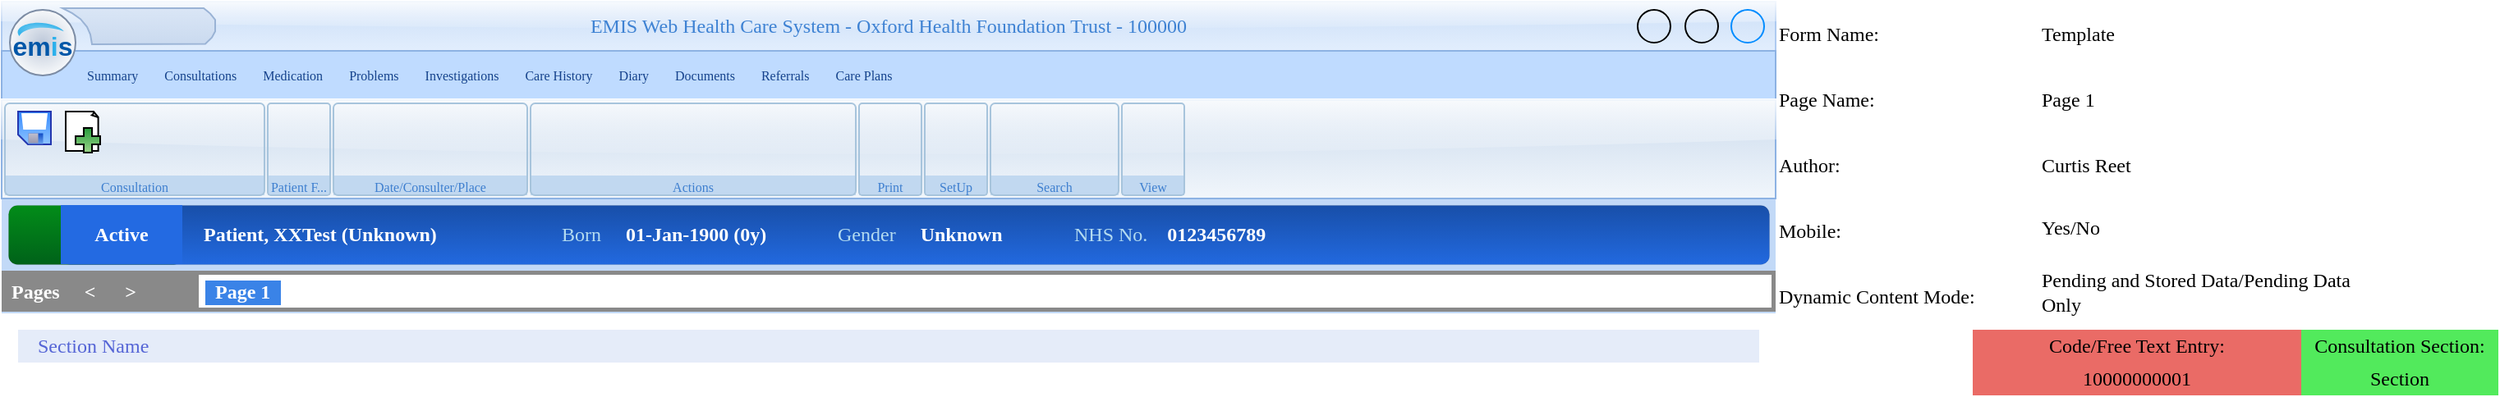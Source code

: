 <mxfile version="24.0.6" type="device">
  <diagram name="Page 1" id="IdJF57ZcMdkUgBLRM6Qn">
    <mxGraphModel dx="1434" dy="784" grid="1" gridSize="40" guides="1" tooltips="1" connect="0" arrows="0" fold="1" page="1" pageScale="1" pageWidth="1920" pageHeight="5000" background="none" math="0" shadow="0">
      <root>
        <object label="" formName="Template" author="Curtis Reet" mobile="Yes/No" dynamicContentMode="Pending and Stored Data/Pending Data Only" id="0">
          <mxCell />
        </object>
        <mxCell id="1" parent="0" />
        <object label="" tooltip="&lt;b&gt;fieldType:&lt;/b&gt; %fieldType%" placeholders="1" fieldType="FormMaster" id="MeSqUqDjV39xURzECte_-1">
          <mxCell style="fontFamily=Tahoma;group;movable=0;resizable=0;rotatable=1;deletable=1;editable=1;locked=0;connectable=1;recursiveResize=0;" parent="1" vertex="1" connectable="0">
            <mxGeometry width="1440" height="200" as="geometry" />
          </mxCell>
        </object>
        <object label="" tooltip="&lt;b&gt;fieldType:&lt;/b&gt; %fieldType%" placeholders="1" id="TwPZSNBdaBiCKJOaZcf1-34">
          <mxCell style="fontFamily=Tahoma;rounded=0;whiteSpace=wrap;html=1;fillColor=#c2d9f7;strokeColor=none;movable=0;resizable=0;rotatable=0;deletable=0;editable=0;locked=1;connectable=0;" parent="MeSqUqDjV39xURzECte_-1" vertex="1">
            <mxGeometry width="1080" height="190" as="geometry" />
          </mxCell>
        </object>
        <object label="EMIS Web Health Care System - Oxford Health Foundation Trust - 100000" tooltip="&lt;b&gt;fieldType:&lt;/b&gt; %fieldType%" placeholders="1" id="TwPZSNBdaBiCKJOaZcf1-2">
          <mxCell style="fontFamily=Tahoma;rounded=0;whiteSpace=wrap;html=1;gradientColor=#E2EEFD;fillColor=#CBDEF7;strokeColor=#aecaf0;fontColor=#3e82d3;glass=1;movable=0;resizable=0;rotatable=0;deletable=0;editable=0;locked=1;connectable=0;" parent="MeSqUqDjV39xURzECte_-1" vertex="1">
            <mxGeometry width="1080" height="30" as="geometry" />
          </mxCell>
        </object>
        <object label="&lt;font style=&quot;font-size: 8px;&quot;&gt;Summary&lt;span style=&quot;font-size: 8px;&quot;&gt;&lt;span style=&quot;font-size: 8px;&quot;&gt;&amp;nbsp;&amp;nbsp;&amp;nbsp;&amp;nbsp;&lt;/span&gt;&lt;/span&gt;&lt;span style=&quot;font-size: 8px;&quot;&gt;&lt;span style=&quot;font-size: 8px;&quot;&gt;&amp;nbsp;&amp;nbsp;&amp;nbsp;&amp;nbsp;&lt;/span&gt;&lt;/span&gt;Consultations&lt;span style=&quot;font-size: 8px;&quot;&gt;&lt;span style=&quot;font-size: 8px;&quot;&gt;&amp;nbsp;&amp;nbsp;&amp;nbsp;&amp;nbsp;&lt;/span&gt;&lt;/span&gt;&lt;span style=&quot;font-size: 8px;&quot;&gt;&lt;span style=&quot;font-size: 8px;&quot;&gt;&amp;nbsp;&amp;nbsp;&amp;nbsp;&amp;nbsp;&lt;/span&gt;&lt;/span&gt;Medication&lt;span style=&quot;font-size: 8px;&quot;&gt;&amp;nbsp;&amp;nbsp;&amp;nbsp;&amp;nbsp;&lt;/span&gt;&lt;span style=&quot;border-color: var(--border-color); font-size: 8px;&quot;&gt;&lt;span style=&quot;font-size: 8px;&quot;&gt;&amp;nbsp;&amp;nbsp;&amp;nbsp;&amp;nbsp;&lt;/span&gt;&lt;/span&gt;Problems&lt;span style=&quot;font-size: 8px;&quot;&gt;&amp;nbsp;&amp;nbsp;&amp;nbsp;&amp;nbsp;&lt;/span&gt;&lt;span style=&quot;border-color: var(--border-color); font-size: 8px;&quot;&gt;&lt;span style=&quot;font-size: 8px;&quot;&gt;&amp;nbsp;&amp;nbsp;&amp;nbsp;&amp;nbsp;&lt;/span&gt;&lt;/span&gt;Investigations&lt;span style=&quot;font-size: 8px;&quot;&gt;&amp;nbsp;&amp;nbsp;&amp;nbsp;&amp;nbsp;&lt;/span&gt;&lt;span style=&quot;border-color: var(--border-color); font-size: 8px;&quot;&gt;&lt;span style=&quot;font-size: 8px;&quot;&gt;&amp;nbsp;&amp;nbsp;&amp;nbsp;&amp;nbsp;&lt;/span&gt;&lt;/span&gt;Care History&lt;span style=&quot;font-size: 8px;&quot;&gt;&amp;nbsp;&amp;nbsp;&amp;nbsp;&amp;nbsp;&lt;/span&gt;&lt;span style=&quot;border-color: var(--border-color); font-size: 8px;&quot;&gt;&lt;span style=&quot;font-size: 8px;&quot;&gt;&amp;nbsp;&amp;nbsp;&amp;nbsp;&amp;nbsp;&lt;/span&gt;&lt;/span&gt;Diary&lt;span style=&quot;font-size: 8px;&quot;&gt;&amp;nbsp;&amp;nbsp;&amp;nbsp;&amp;nbsp;&lt;/span&gt;&lt;span style=&quot;border-color: var(--border-color); font-size: 8px;&quot;&gt;&lt;span style=&quot;font-size: 8px;&quot;&gt;&amp;nbsp;&amp;nbsp;&amp;nbsp;&amp;nbsp;&lt;/span&gt;&lt;/span&gt;Documents&lt;span style=&quot;font-size: 8px;&quot;&gt;&amp;nbsp;&amp;nbsp;&amp;nbsp;&amp;nbsp;&lt;/span&gt;&lt;span style=&quot;border-color: var(--border-color); font-size: 8px;&quot;&gt;&lt;span style=&quot;font-size: 8px;&quot;&gt;&amp;nbsp;&amp;nbsp;&amp;nbsp;&amp;nbsp;&lt;/span&gt;&lt;/span&gt;Referrals&lt;span style=&quot;white-space: pre; font-size: 8px;&quot;&gt;&amp;nbsp;&amp;nbsp;&amp;nbsp;&amp;nbsp;&lt;/span&gt;&lt;span style=&quot;border-color: var(--border-color); font-size: 8px;&quot;&gt;&lt;span style=&quot;white-space: pre; font-size: 8px;&quot;&gt;&amp;nbsp;&amp;nbsp;&amp;nbsp;&amp;nbsp;&lt;/span&gt;&lt;/span&gt;Care Plans&lt;/font&gt;" tooltip="&lt;b&gt;fieldType:&lt;/b&gt; %fieldType%" placeholders="1" id="TwPZSNBdaBiCKJOaZcf1-3">
          <mxCell style="fontFamily=Tahoma;rounded=0;whiteSpace=wrap;html=1;align=left;spacingRight=9;spacingLeft=50;fontSize=8;fillColor=#bfdbff;strokeColor=#8db2e3;fontColor=#15428b;movable=0;resizable=0;rotatable=0;deletable=0;editable=0;locked=1;connectable=0;" parent="MeSqUqDjV39xURzECte_-1" vertex="1">
            <mxGeometry y="30" width="1080" height="30" as="geometry" />
          </mxCell>
        </object>
        <object label="" tooltip="&lt;b&gt;fieldType:&lt;/b&gt; %fieldType%" placeholders="1" id="TwPZSNBdaBiCKJOaZcf1-4">
          <mxCell style="fontFamily=Tahoma;ellipse;whiteSpace=wrap;html=1;gradientColor=#f6f8fa;gradientDirection=radial;fillColor=#bdc8d9;strokeColor=#7c8ca4;movable=0;resizable=0;rotatable=0;deletable=0;editable=0;locked=1;connectable=0;" parent="MeSqUqDjV39xURzECte_-1" vertex="1">
            <mxGeometry x="5" y="5" width="40" height="40" as="geometry" />
          </mxCell>
        </object>
        <object label="" tooltip="&lt;b&gt;fieldType:&lt;/b&gt; %fieldType%" placeholders="1" id="TwPZSNBdaBiCKJOaZcf1-6">
          <mxCell style="fontFamily=Tahoma;verticalLabelPosition=bottom;verticalAlign=top;html=1;shape=mxgraph.basic.polygon;polyCoords=[[0.9,0.15],[0.93,0.32],[0.93,0.45],[0.93,0.64],[0.91,0.81],[0.87,0.99],[0.87,0.99],[0.18,1],[0.17,0.73],[0.15,0.52],[0.11,0.3],[0.06,0.14],[0,0],[0.86,0]];polyline=0;strokeColor=#9ab3d5;gradientColor=#cadaef;fillColor=#dae6f6;movable=0;resizable=0;rotatable=0;deletable=0;editable=0;locked=1;connectable=0;" parent="MeSqUqDjV39xURzECte_-1" vertex="1">
            <mxGeometry x="37" y="4" width="100" height="22" as="geometry" />
          </mxCell>
        </object>
        <object label="" tooltip="&lt;b&gt;fieldType:&lt;/b&gt; %fieldType%" placeholders="1" id="TwPZSNBdaBiCKJOaZcf1-1">
          <mxCell style="fontFamily=Tahoma;ellipse;whiteSpace=wrap;html=1;fillColor=none;strokeColor=#008cff;movable=0;resizable=0;rotatable=0;deletable=0;editable=0;locked=1;connectable=0;" parent="MeSqUqDjV39xURzECte_-1" vertex="1">
            <mxGeometry x="1053" y="5" width="20" height="20" as="geometry" />
          </mxCell>
        </object>
        <object label="" tooltip="&lt;b&gt;fieldType:&lt;/b&gt; %fieldType%" placeholders="1" id="TwPZSNBdaBiCKJOaZcf1-7">
          <mxCell style="fontFamily=Tahoma;ellipse;whiteSpace=wrap;html=1;fillColor=none;movable=0;resizable=0;rotatable=0;deletable=0;editable=0;locked=1;connectable=0;" parent="MeSqUqDjV39xURzECte_-1" vertex="1">
            <mxGeometry x="1025" y="5" width="20" height="20" as="geometry" />
          </mxCell>
        </object>
        <object label="" tooltip="&lt;b&gt;fieldType:&lt;/b&gt; %fieldType%" placeholders="1" id="TwPZSNBdaBiCKJOaZcf1-8">
          <mxCell style="fontFamily=Tahoma;ellipse;whiteSpace=wrap;html=1;fillColor=none;movable=0;resizable=0;rotatable=0;deletable=0;editable=0;locked=1;connectable=0;" parent="MeSqUqDjV39xURzECte_-1" vertex="1">
            <mxGeometry x="996" y="5" width="20" height="20" as="geometry" />
          </mxCell>
        </object>
        <object label="" tooltip="&lt;b&gt;fieldType:&lt;/b&gt; %fieldType%" placeholders="1" id="TwPZSNBdaBiCKJOaZcf1-10">
          <mxCell style="fontFamily=Tahoma;rounded=0;whiteSpace=wrap;html=1;gradientColor=#f1f6fb;fillColor=#cadaed;strokeColor=#8db2e3;shadow=0;glass=1;movable=0;resizable=0;rotatable=0;deletable=0;editable=0;locked=1;connectable=0;" parent="MeSqUqDjV39xURzECte_-1" vertex="1">
            <mxGeometry y="60" width="1080" height="60" as="geometry" />
          </mxCell>
        </object>
        <object label="" tooltip="&lt;b&gt;fieldType:&lt;/b&gt; %fieldType%" placeholders="1" id="TwPZSNBdaBiCKJOaZcf1-22">
          <mxCell style="fontFamily=Tahoma;rounded=0;whiteSpace=wrap;html=1;strokeColor=none;fillColor=#c1d8f0;movable=0;resizable=0;rotatable=0;deletable=0;editable=0;locked=1;connectable=0;" parent="MeSqUqDjV39xURzECte_-1" vertex="1">
            <mxGeometry x="162" y="106" width="38" height="12" as="geometry" />
          </mxCell>
        </object>
        <object label="" tooltip="&lt;b&gt;fieldType:&lt;/b&gt; %fieldType%" placeholders="1" id="TwPZSNBdaBiCKJOaZcf1-29">
          <mxCell style="fontFamily=Tahoma;rounded=0;whiteSpace=wrap;html=1;strokeColor=none;fillColor=#c1d8f0;movable=0;resizable=0;rotatable=0;deletable=0;editable=0;locked=1;connectable=0;" parent="MeSqUqDjV39xURzECte_-1" vertex="1">
            <mxGeometry x="2" y="106" width="158" height="12" as="geometry" />
          </mxCell>
        </object>
        <object label="Consultation" tooltip="&lt;b&gt;fieldType:&lt;/b&gt; %fieldType%" placeholders="1" id="TwPZSNBdaBiCKJOaZcf1-11">
          <mxCell style="fontFamily=Tahoma;rounded=1;whiteSpace=wrap;html=1;arcSize=5;fontSize=8;verticalAlign=bottom;fillColor=none;strokeColor=#a7c4dc;spacing=0;spacingBottom=-1;fontColor=#3e7fcf;movable=0;resizable=0;rotatable=0;deletable=0;editable=0;locked=1;connectable=0;" parent="MeSqUqDjV39xURzECte_-1" vertex="1">
            <mxGeometry x="2" y="62" width="158" height="56" as="geometry" />
          </mxCell>
        </object>
        <object label="" tooltip="&lt;b&gt;fieldType:&lt;/b&gt; %fieldType%" placeholders="1" id="TwPZSNBdaBiCKJOaZcf1-23">
          <mxCell style="fontFamily=Tahoma;rounded=0;whiteSpace=wrap;html=1;strokeColor=none;fillColor=#c1d8f0;movable=0;resizable=0;rotatable=0;deletable=0;editable=0;locked=1;connectable=0;" parent="MeSqUqDjV39xURzECte_-1" vertex="1">
            <mxGeometry x="202" y="106" width="118" height="12" as="geometry" />
          </mxCell>
        </object>
        <object label="Patient F..." tooltip="&lt;b&gt;fieldType:&lt;/b&gt; %fieldType%" placeholders="1" id="TwPZSNBdaBiCKJOaZcf1-12">
          <mxCell style="fontFamily=Tahoma;rounded=1;whiteSpace=wrap;html=1;arcSize=5;verticalAlign=bottom;fontSize=8;fillColor=none;strokeColor=#a7c4dc;spacing=0;spacingBottom=-1;fontColor=#3e7fcf;movable=0;resizable=0;rotatable=0;deletable=0;editable=0;locked=1;connectable=0;" parent="MeSqUqDjV39xURzECte_-1" vertex="1">
            <mxGeometry x="162" y="62" width="38" height="56" as="geometry" />
          </mxCell>
        </object>
        <object label="" tooltip="&lt;b&gt;fieldType:&lt;/b&gt; %fieldType%" placeholders="1" id="TwPZSNBdaBiCKJOaZcf1-24">
          <mxCell style="fontFamily=Tahoma;rounded=0;whiteSpace=wrap;html=1;strokeColor=none;fillColor=#c1d8f0;movable=0;resizable=0;rotatable=0;deletable=0;editable=0;locked=1;connectable=0;" parent="MeSqUqDjV39xURzECte_-1" vertex="1">
            <mxGeometry x="322" y="106" width="198" height="12" as="geometry" />
          </mxCell>
        </object>
        <object label="Date/Consulter/Place" tooltip="&lt;b&gt;fieldType:&lt;/b&gt; %fieldType%" placeholders="1" id="TwPZSNBdaBiCKJOaZcf1-13">
          <mxCell style="fontFamily=Tahoma;rounded=1;whiteSpace=wrap;html=1;arcSize=5;verticalAlign=bottom;fontSize=8;fillColor=none;strokeColor=#a7c4dc;spacing=0;spacingBottom=-1;fontColor=#3e7fcf;movable=0;resizable=0;rotatable=0;deletable=0;editable=0;locked=1;connectable=0;" parent="MeSqUqDjV39xURzECte_-1" vertex="1">
            <mxGeometry x="202" y="62" width="118" height="56" as="geometry" />
          </mxCell>
        </object>
        <object label="" tooltip="&lt;b&gt;fieldType:&lt;/b&gt; %fieldType%" placeholders="1" id="TwPZSNBdaBiCKJOaZcf1-25">
          <mxCell style="fontFamily=Tahoma;rounded=0;whiteSpace=wrap;html=1;strokeColor=none;fillColor=#c1d8f0;movable=0;resizable=0;rotatable=0;deletable=0;editable=0;locked=1;connectable=0;" parent="MeSqUqDjV39xURzECte_-1" vertex="1">
            <mxGeometry x="522" y="106" width="38" height="12" as="geometry" />
          </mxCell>
        </object>
        <object label="Actions" tooltip="&lt;b&gt;fieldType:&lt;/b&gt; %fieldType%" placeholders="1" id="TwPZSNBdaBiCKJOaZcf1-14">
          <mxCell style="fontFamily=Tahoma;rounded=1;whiteSpace=wrap;html=1;arcSize=5;verticalAlign=bottom;fontSize=8;fillColor=none;strokeColor=#a7c4dc;spacing=0;spacingBottom=-1;fontColor=#3e7fcf;movable=0;resizable=0;rotatable=0;deletable=0;editable=0;locked=1;connectable=0;" parent="MeSqUqDjV39xURzECte_-1" vertex="1">
            <mxGeometry x="322" y="62" width="198" height="56" as="geometry" />
          </mxCell>
        </object>
        <object label="" tooltip="&lt;b&gt;fieldType:&lt;/b&gt; %fieldType%" placeholders="1" id="TwPZSNBdaBiCKJOaZcf1-26">
          <mxCell style="fontFamily=Tahoma;rounded=0;whiteSpace=wrap;html=1;strokeColor=none;fillColor=#c1d8f0;movable=0;resizable=0;rotatable=0;deletable=0;editable=0;locked=1;connectable=0;" parent="MeSqUqDjV39xURzECte_-1" vertex="1">
            <mxGeometry x="562" y="106" width="38" height="12" as="geometry" />
          </mxCell>
        </object>
        <object label="" tooltip="&lt;b&gt;fieldType:&lt;/b&gt; %fieldType%" placeholders="1" id="TwPZSNBdaBiCKJOaZcf1-27">
          <mxCell style="fontFamily=Tahoma;rounded=0;whiteSpace=wrap;html=1;strokeColor=none;fillColor=#c1d8f0;movable=0;resizable=0;rotatable=0;deletable=0;editable=0;locked=1;connectable=0;" parent="MeSqUqDjV39xURzECte_-1" vertex="1">
            <mxGeometry x="602" y="106" width="78" height="12" as="geometry" />
          </mxCell>
        </object>
        <object label="Print" tooltip="&lt;b&gt;fieldType:&lt;/b&gt; %fieldType%" placeholders="1" id="TwPZSNBdaBiCKJOaZcf1-15">
          <mxCell style="fontFamily=Tahoma;rounded=1;whiteSpace=wrap;html=1;arcSize=5;verticalAlign=bottom;fontSize=8;fillColor=none;strokeColor=#a7c4dc;spacing=0;spacingBottom=-1;fontColor=#3e7fcf;movable=0;resizable=0;rotatable=0;deletable=0;editable=0;locked=1;connectable=0;" parent="MeSqUqDjV39xURzECte_-1" vertex="1">
            <mxGeometry x="522" y="62" width="38" height="56" as="geometry" />
          </mxCell>
        </object>
        <object label="" tooltip="&lt;b&gt;fieldType:&lt;/b&gt; %fieldType%" placeholders="1" id="TwPZSNBdaBiCKJOaZcf1-28">
          <mxCell style="fontFamily=Tahoma;rounded=0;whiteSpace=wrap;html=1;strokeColor=none;fillColor=#c1d8f0;movable=0;resizable=0;rotatable=0;deletable=0;editable=0;locked=1;connectable=0;" parent="MeSqUqDjV39xURzECte_-1" vertex="1">
            <mxGeometry x="682" y="106" width="38" height="12" as="geometry" />
          </mxCell>
        </object>
        <object label="SetUp" tooltip="&lt;b&gt;fieldType:&lt;/b&gt; %fieldType%" placeholders="1" id="TwPZSNBdaBiCKJOaZcf1-16">
          <mxCell style="fontFamily=Tahoma;rounded=1;whiteSpace=wrap;html=1;arcSize=5;verticalAlign=bottom;fontSize=8;fillColor=none;strokeColor=#a7c4dc;spacing=0;spacingBottom=-1;fontColor=#3e7fcf;movable=0;resizable=0;rotatable=0;deletable=0;editable=0;locked=1;connectable=0;" parent="MeSqUqDjV39xURzECte_-1" vertex="1">
            <mxGeometry x="562" y="62" width="38" height="56" as="geometry" />
          </mxCell>
        </object>
        <object label="Search" tooltip="&lt;b&gt;fieldType:&lt;/b&gt; %fieldType%" placeholders="1" id="TwPZSNBdaBiCKJOaZcf1-17">
          <mxCell style="fontFamily=Tahoma;rounded=1;whiteSpace=wrap;html=1;arcSize=5;verticalAlign=bottom;fontSize=8;fillColor=none;strokeColor=#a7c4dc;spacing=0;spacingBottom=-1;fontColor=#3e7fcf;movable=0;resizable=0;rotatable=0;deletable=0;editable=0;locked=1;connectable=0;" parent="MeSqUqDjV39xURzECte_-1" vertex="1">
            <mxGeometry x="602" y="62" width="78" height="56" as="geometry" />
          </mxCell>
        </object>
        <object label="View" tooltip="&lt;b&gt;fieldType:&lt;/b&gt; %fieldType%" placeholders="1" id="TwPZSNBdaBiCKJOaZcf1-18">
          <mxCell style="fontFamily=Tahoma;rounded=1;whiteSpace=wrap;html=1;arcSize=5;verticalAlign=bottom;fontSize=8;fillColor=none;strokeColor=#a7c4dc;spacing=0;spacingBottom=-1;fontColor=#3e7fcf;movable=0;resizable=0;rotatable=0;deletable=0;editable=0;locked=1;connectable=0;" parent="MeSqUqDjV39xURzECte_-1" vertex="1">
            <mxGeometry x="682" y="62" width="38" height="56" as="geometry" />
          </mxCell>
        </object>
        <object label="" tooltip="&lt;b&gt;fieldType:&lt;/b&gt; %fieldType%" placeholders="1" id="TwPZSNBdaBiCKJOaZcf1-30">
          <mxCell style="fontFamily=Tahoma;rounded=1;whiteSpace=wrap;html=1;gradientColor=#006219;fillColor=#028c19;strokeWidth=0;perimeterSpacing=0;movable=0;resizable=0;rotatable=0;deletable=0;editable=0;locked=1;connectable=0;" parent="MeSqUqDjV39xURzECte_-1" vertex="1">
            <mxGeometry x="4" y="124" width="106" height="36" as="geometry" />
          </mxCell>
        </object>
        <object label="" tooltip="&lt;b&gt;fieldType:&lt;/b&gt; %fieldType%" placeholders="1" id="TwPZSNBdaBiCKJOaZcf1-31">
          <mxCell style="fontFamily=Tahoma;rounded=1;whiteSpace=wrap;html=1;gradientColor=#2269df;fillColor=#184fa9;strokeWidth=0;perimeterSpacing=0;movable=0;resizable=0;rotatable=0;deletable=0;editable=0;locked=1;connectable=0;" parent="MeSqUqDjV39xURzECte_-1" vertex="1">
            <mxGeometry x="36" y="124" width="1040" height="36" as="geometry" />
          </mxCell>
        </object>
        <object label="&lt;font color=&quot;#ffffff&quot;&gt;Active&lt;/font&gt;" tooltip="&lt;b&gt;fieldType:&lt;/b&gt; %fieldType%" placeholders="1" id="TwPZSNBdaBiCKJOaZcf1-32">
          <mxCell style="fontFamily=Tahoma;rounded=0;whiteSpace=wrap;html=1;strokeColor=none;fillColor=#236ae2;fontStyle=1;movable=0;resizable=0;rotatable=0;deletable=0;editable=0;locked=1;connectable=0;" parent="MeSqUqDjV39xURzECte_-1" vertex="1">
            <mxGeometry x="36" y="124" width="74" height="36" as="geometry" />
          </mxCell>
        </object>
        <object label="" tooltip="&lt;b&gt;fieldType:&lt;/b&gt; %fieldType%" placeholders="1" id="TwPZSNBdaBiCKJOaZcf1-33">
          <mxCell style="fontFamily=Tahoma;rounded=0;whiteSpace=wrap;html=1;fillColor=#898989;strokeColor=none;fontColor=#FFFFFF;movable=0;resizable=0;rotatable=0;deletable=0;editable=0;locked=1;connectable=0;" parent="MeSqUqDjV39xURzECte_-1" vertex="1">
            <mxGeometry y="164" width="1080" height="25" as="geometry" />
          </mxCell>
        </object>
        <object label="&amp;nbsp; %page%&amp;nbsp;&amp;nbsp;" tooltip="&lt;b&gt;fieldType:&lt;/b&gt; %fieldType%" placeholders="1" id="TwPZSNBdaBiCKJOaZcf1-35">
          <mxCell style="fontFamily=Tahoma;rounded=0;whiteSpace=wrap;html=1;strokeColor=none;align=left;labelBackgroundColor=#3a83e7;fontColor=#ffffff;fontStyle=1;spacing=4;movable=0;resizable=0;rotatable=0;deletable=0;editable=0;locked=1;connectable=0;" parent="MeSqUqDjV39xURzECte_-1" vertex="1">
            <mxGeometry x="120" y="166.5" width="957.5" height="20" as="geometry" />
          </mxCell>
        </object>
        <object label="Form Name:" tooltip="&lt;b&gt;fieldType:&lt;/b&gt; %fieldType%" placeholders="1" id="TwPZSNBdaBiCKJOaZcf1-36">
          <mxCell style="fontFamily=Tahoma;text;html=1;strokeColor=none;fillColor=none;align=left;verticalAlign=middle;whiteSpace=wrap;rounded=0;" parent="MeSqUqDjV39xURzECte_-1" vertex="1">
            <mxGeometry x="1080" width="160" height="40" as="geometry" />
          </mxCell>
        </object>
        <object placeholder="formName" placeholders="1" label="Template" id="TwPZSNBdaBiCKJOaZcf1-37">
          <mxCell style="fontFamily=Tahoma;text;html=1;strokeColor=none;fillColor=none;align=left;verticalAlign=middle;whiteSpace=wrap;rounded=0;glass=0;" parent="MeSqUqDjV39xURzECte_-1" vertex="1">
            <mxGeometry x="1240" width="200" height="40" as="geometry" />
          </mxCell>
        </object>
        <object label="Page Name:" tooltip="&lt;b&gt;fieldType:&lt;/b&gt; %fieldType%" placeholders="1" id="TwPZSNBdaBiCKJOaZcf1-38">
          <mxCell style="fontFamily=Tahoma;text;html=1;strokeColor=none;fillColor=none;align=left;verticalAlign=middle;whiteSpace=wrap;rounded=0;" parent="MeSqUqDjV39xURzECte_-1" vertex="1">
            <mxGeometry x="1080" y="40" width="160" height="40" as="geometry" />
          </mxCell>
        </object>
        <object placeholders="1" label="%page%" id="TwPZSNBdaBiCKJOaZcf1-39">
          <mxCell style="fontFamily=Tahoma;text;html=1;strokeColor=none;fillColor=none;align=left;verticalAlign=middle;whiteSpace=wrap;rounded=0;glass=0;movable=1;resizable=1;rotatable=1;deletable=1;editable=1;locked=0;connectable=1;" parent="MeSqUqDjV39xURzECte_-1" vertex="1">
            <mxGeometry x="1240" y="40" width="200" height="40" as="geometry" />
          </mxCell>
        </object>
        <object label="&lt;font color=&quot;#ffffff&quot;&gt;Patient, XXTest (Unknown)&lt;/font&gt;" tooltip="&lt;b&gt;fieldType:&lt;/b&gt; %fieldType%" placeholders="1" id="z5nmdul99bLV8xO7L-LQ-2">
          <mxCell style="fontFamily=Tahoma;text;html=1;strokeColor=none;fillColor=none;align=left;verticalAlign=middle;whiteSpace=wrap;rounded=0;fontStyle=1;movable=0;resizable=0;rotatable=0;deletable=0;editable=0;locked=1;connectable=0;" parent="MeSqUqDjV39xURzECte_-1" vertex="1">
            <mxGeometry x="121" y="133.5" width="170" height="17" as="geometry" />
          </mxCell>
        </object>
        <object label="&lt;span style=&quot;font-weight: normal;&quot;&gt;&lt;font color=&quot;#b3dbf0&quot;&gt;Born&amp;nbsp; &amp;nbsp; &amp;nbsp;&lt;/font&gt;&lt;/span&gt;&lt;font color=&quot;#ffffff&quot;&gt;01-Jan-1900 (0y)&lt;/font&gt;&lt;span style=&quot;color: rgb(255, 255, 255); white-space: pre;&quot;&gt;&#x9;&lt;span style=&quot;white-space: pre;&quot;&gt;&#x9;&lt;/span&gt;&lt;/span&gt;&lt;span style=&quot;font-weight: normal;&quot;&gt;&lt;font color=&quot;#b3dbf0&quot;&gt;Gender&amp;nbsp; &amp;nbsp; &amp;nbsp;&lt;/font&gt;&lt;/span&gt;&lt;font color=&quot;#ffffff&quot;&gt;Unknown&lt;/font&gt;&lt;span style=&quot;color: rgb(255, 255, 255); white-space: pre;&quot;&gt;&#x9;&lt;span style=&quot;white-space: pre;&quot;&gt;&#x9;&lt;/span&gt;&lt;/span&gt;&lt;span style=&quot;font-weight: normal;&quot;&gt;&lt;font color=&quot;#b3dbf0&quot;&gt;NHS No.&amp;nbsp; &amp;nbsp;&amp;nbsp;&lt;/font&gt;&lt;/span&gt;&lt;font color=&quot;#ffffff&quot;&gt;0123456789&lt;/font&gt;" tooltip="&lt;b&gt;fieldType:&lt;/b&gt; %fieldType%" placeholders="1" id="z5nmdul99bLV8xO7L-LQ-3">
          <mxCell style="fontFamily=Tahoma;text;html=1;strokeColor=none;fillColor=none;align=left;verticalAlign=middle;whiteSpace=wrap;rounded=0;fontStyle=1;movable=0;resizable=0;rotatable=0;deletable=0;editable=0;locked=1;connectable=0;" parent="MeSqUqDjV39xURzECte_-1" vertex="1">
            <mxGeometry x="339.25" y="133.5" width="511.75" height="17" as="geometry" />
          </mxCell>
        </object>
        <object label="&lt;font color=&quot;#0057a8&quot; style=&quot;font-size: 16px;&quot;&gt;em&lt;/font&gt;&lt;font color=&quot;#2cb0eb&quot; style=&quot;font-size: 16px;&quot;&gt;i&lt;/font&gt;&lt;font color=&quot;#0057a8&quot; style=&quot;font-size: 16px;&quot;&gt;s&lt;/font&gt;" tooltip="&lt;b&gt;fieldType:&lt;/b&gt; %fieldType%" placeholders="1" id="z5nmdul99bLV8xO7L-LQ-5">
          <mxCell style="fontFamily=Arimo;text;html=1;strokeColor=none;fillColor=none;align=center;verticalAlign=middle;whiteSpace=wrap;rounded=0;fontSize=16;fontStyle=1;movable=0;resizable=0;rotatable=0;deletable=0;editable=0;locked=1;connectable=0;fontSource=https%3A%2F%2Ffonts.googleapis.com%2Fcss%3Ffamily%3DArimo;" parent="MeSqUqDjV39xURzECte_-1" vertex="1">
            <mxGeometry x="10" y="22" width="30" height="10" as="geometry" />
          </mxCell>
        </object>
        <object label="" tooltip="&lt;b&gt;fieldType:&lt;/b&gt; %fieldType%" placeholders="1" id="z5nmdul99bLV8xO7L-LQ-7">
          <mxCell style="fontFamily=Tahoma;verticalLabelPosition=bottom;verticalAlign=top;html=1;shape=mxgraph.basic.moon;flipV=0;flipH=0;rotation=95;strokeColor=none;gradientColor=#3ab5eb;gradientDirection=radial;fillColor=#89d2f2;movable=0;resizable=0;rotatable=0;deletable=0;editable=0;locked=1;connectable=0;" parent="MeSqUqDjV39xURzECte_-1" vertex="1">
            <mxGeometry x="18" y="2" width="10" height="30" as="geometry" />
          </mxCell>
        </object>
        <object label="&lt;font color=&quot;#ffffff&quot;&gt;Pages&amp;nbsp; &amp;nbsp; &amp;nbsp;&lt;font face=&quot;Verdana&quot;&gt;&amp;lt;&amp;nbsp; &amp;nbsp; &amp;nbsp; &amp;gt;&lt;/font&gt;&lt;/font&gt;" tooltip="&lt;b&gt;fieldType:&lt;/b&gt; %fieldType%" placeholders="1" id="z5nmdul99bLV8xO7L-LQ-11">
          <mxCell style="fontFamily=Tahoma;text;html=1;strokeColor=none;fillColor=none;align=left;verticalAlign=middle;whiteSpace=wrap;rounded=0;fontStyle=1;movable=0;resizable=0;rotatable=0;deletable=0;editable=0;locked=1;connectable=0;" parent="MeSqUqDjV39xURzECte_-1" vertex="1">
            <mxGeometry x="4" y="168" width="170" height="17" as="geometry" />
          </mxCell>
        </object>
        <object label="" tooltip="&lt;b&gt;fieldType:&lt;/b&gt; %fieldType%" placeholders="1" id="MeSqUqDjV39xURzECte_-3">
          <mxCell style="fontFamily=Tahoma;whiteSpace=wrap;html=1;shape=mxgraph.basic.document;movable=0;resizable=0;rotatable=0;deletable=0;editable=0;locked=1;connectable=0;" parent="MeSqUqDjV39xURzECte_-1" vertex="1">
            <mxGeometry x="39" y="67" width="20" height="24" as="geometry" />
          </mxCell>
        </object>
        <object label="" tooltip="&lt;b&gt;fieldType:&lt;/b&gt; %fieldType%" placeholders="1" id="MeSqUqDjV39xURzECte_-4">
          <mxCell style="fontFamily=Tahoma;shape=cross;whiteSpace=wrap;html=1;size=0.336;gradientColor=#9cd589;fillColor=#269b3b;movable=0;resizable=0;rotatable=0;deletable=0;editable=0;locked=1;connectable=0;" parent="MeSqUqDjV39xURzECte_-1" vertex="1">
            <mxGeometry x="45" y="77" width="15" height="15" as="geometry" />
          </mxCell>
        </object>
        <object label="" tooltip="&lt;b&gt;fieldType:&lt;/b&gt; %fieldType%" placeholders="1" id="MeSqUqDjV39xURzECte_-5">
          <mxCell style="fontFamily=Tahoma;shape=card;whiteSpace=wrap;html=1;flipV=1;size=6;gradientColor=#3388ff;fillColor=#8ec5ff;strokeColor=#2437af;movable=0;resizable=0;rotatable=0;deletable=0;editable=0;locked=1;connectable=0;" parent="MeSqUqDjV39xURzECte_-1" vertex="1">
            <mxGeometry x="10" y="67" width="20" height="20" as="geometry" />
          </mxCell>
        </object>
        <object label="" tooltip="&lt;b&gt;fieldType:&lt;/b&gt; %fieldType%" placeholders="1" id="Pp4qKzhGQ8vHZ0xazVb3-1030">
          <mxCell style="fontFamily=Tahoma;rounded=0;whiteSpace=wrap;html=1;strokeColor=none;gradientColor=#69a3f0;fillColor=#0f4bc5;strokeWidth=0.5;perimeterSpacing=10;movable=0;resizable=0;rotatable=0;deletable=0;editable=0;locked=1;connectable=0;" parent="MeSqUqDjV39xURzECte_-1" vertex="1">
            <mxGeometry x="16" y="80" width="9" height="6.5" as="geometry" />
          </mxCell>
        </object>
        <object label="" tooltip="&lt;b&gt;fieldType:&lt;/b&gt; %fieldType%" placeholders="1" id="Pp4qKzhGQ8vHZ0xazVb3-1031">
          <mxCell style="fontFamily=Tahoma;rounded=0;whiteSpace=wrap;html=1;strokeColor=none;gradientColor=#9898af;fillColor=#bfbfcf;movable=0;resizable=0;rotatable=0;deletable=0;editable=0;locked=1;connectable=0;" parent="MeSqUqDjV39xURzECte_-1" vertex="1">
            <mxGeometry x="16.25" y="80.25" width="6" height="6" as="geometry" />
          </mxCell>
        </object>
        <object label="" tooltip="&lt;b&gt;fieldType:&lt;/b&gt; %fieldType%" placeholders="1" id="Pp4qKzhGQ8vHZ0xazVb3-1032">
          <mxCell style="fontFamily=Tahoma;shape=trapezoid;perimeter=trapezoidPerimeter;whiteSpace=wrap;html=1;fixedSize=1;flipH=0;flipV=1;size=1.167;strokeColor=none;movable=0;resizable=0;rotatable=0;deletable=0;editable=0;locked=1;connectable=0;" parent="MeSqUqDjV39xURzECte_-1" vertex="1">
            <mxGeometry x="12" y="68" width="16" height="10" as="geometry" />
          </mxCell>
        </object>
        <object label="Author:" tooltip="&lt;b&gt;fieldType:&lt;/b&gt; %fieldType%" placeholders="1" id="Pp4qKzhGQ8vHZ0xazVb3-1033">
          <mxCell style="fontFamily=Tahoma;text;html=1;strokeColor=none;fillColor=none;align=left;verticalAlign=middle;whiteSpace=wrap;rounded=0;" parent="MeSqUqDjV39xURzECte_-1" vertex="1">
            <mxGeometry x="1080" y="80" width="160" height="40" as="geometry" />
          </mxCell>
        </object>
        <object placeholder="author" placeholders="1" id="Pp4qKzhGQ8vHZ0xazVb3-1034">
          <mxCell style="fontFamily=Tahoma;text;html=1;strokeColor=none;fillColor=none;align=left;verticalAlign=middle;whiteSpace=wrap;rounded=0;glass=0;" parent="MeSqUqDjV39xURzECte_-1" vertex="1">
            <mxGeometry x="1240" y="80" width="200" height="40" as="geometry" />
          </mxCell>
        </object>
        <object label="Mobile:" tooltip="&lt;b&gt;fieldType:&lt;/b&gt; %fieldType%" placeholders="1" id="U6L3AmuIjdlOFIYLOf1O-3">
          <mxCell style="fontFamily=Tahoma;text;html=1;strokeColor=none;fillColor=none;align=left;verticalAlign=middle;whiteSpace=wrap;rounded=0;" parent="MeSqUqDjV39xURzECte_-1" vertex="1">
            <mxGeometry x="1080" y="120" width="160" height="40" as="geometry" />
          </mxCell>
        </object>
        <object placeholder="mobile" placeholders="1" label="Yes/No" id="U6L3AmuIjdlOFIYLOf1O-4">
          <mxCell style="fontFamily=Tahoma;text;html=1;strokeColor=none;fillColor=none;align=left;verticalAlign=middle;whiteSpace=wrap;rounded=0;glass=0;" parent="MeSqUqDjV39xURzECte_-1" vertex="1">
            <mxGeometry x="1240" y="118" width="200" height="40" as="geometry" />
          </mxCell>
        </object>
        <object label="Dynamic Content Mode:" tooltip="&lt;b&gt;fieldType:&lt;/b&gt; %fieldType%" placeholders="1" id="IPUEVnua3oA1jlcThNDc-10">
          <mxCell style="fontFamily=Tahoma;text;html=1;strokeColor=none;fillColor=none;align=left;verticalAlign=middle;whiteSpace=wrap;rounded=0;" vertex="1" parent="MeSqUqDjV39xURzECte_-1">
            <mxGeometry x="1080" y="160" width="160" height="40" as="geometry" />
          </mxCell>
        </object>
        <object placeholder="dynamicContentMode" placeholders="1" label="Pending and Stored Data/Pending Data Only123123" id="IPUEVnua3oA1jlcThNDc-11">
          <mxCell style="fontFamily=Tahoma;text;html=1;strokeColor=none;fillColor=none;align=left;verticalAlign=middle;whiteSpace=wrap;rounded=0;glass=0;" vertex="1" parent="MeSqUqDjV39xURzECte_-1">
            <mxGeometry x="1240" y="156.5" width="200" height="40" as="geometry" />
          </mxCell>
        </object>
        <object label="" fieldType="Section" id="0dErxD7qmgPHcpw-KyX1-1">
          <mxCell style="fontFamily=Tahoma;group;fillColor=default;recursiveResize=0;" parent="1" vertex="1" connectable="0">
            <mxGeometry y="200" width="1520" height="40" as="geometry" />
          </mxCell>
        </object>
        <object label="Section Name" tooltip="&lt;b&gt;fieldType:&lt;/b&gt; %fieldType%" placeholders="1" id="0dErxD7qmgPHcpw-KyX1-2">
          <mxCell style="fontFamily=Tahoma;rounded=0;whiteSpace=wrap;html=1;strokeColor=none;fillColor=#e5ecf9;align=left;fontColor=#5565d6;spacingLeft=10;movable=0;resizable=0;" parent="0dErxD7qmgPHcpw-KyX1-1" vertex="1">
            <mxGeometry x="10" width="1060" height="20" as="geometry" />
          </mxCell>
        </object>
        <object label="Code/Free Text Entry:" tooltip="&lt;b&gt;fieldType:&lt;/b&gt; %fieldType%" placeholders="1" id="0dErxD7qmgPHcpw-KyX1-3">
          <mxCell style="fontFamily=Tahoma;text;html=1;strokeColor=none;fillColor=#EA6B66;align=center;verticalAlign=middle;whiteSpace=wrap;rounded=0;movable=0;resizable=0;rotatable=0;deletable=0;editable=0;locked=1;connectable=0;" parent="0dErxD7qmgPHcpw-KyX1-1" vertex="1">
            <mxGeometry x="1200" width="200" height="20" as="geometry" />
          </mxCell>
        </object>
        <object label="10000000001" tooltip="&lt;b&gt;fieldType:&lt;/b&gt; %fieldType%" placeholders="1" id="0dErxD7qmgPHcpw-KyX1-4">
          <mxCell style="fontFamily=Tahoma;text;html=1;strokeColor=none;fillColor=#EA6B66;align=center;verticalAlign=middle;whiteSpace=wrap;rounded=0;movable=1;resizable=1;rotatable=1;deletable=1;editable=1;locked=0;connectable=1;" parent="0dErxD7qmgPHcpw-KyX1-1" vertex="1">
            <mxGeometry x="1200" y="20" width="200" height="20" as="geometry" />
          </mxCell>
        </object>
        <object label="Consultation Section:" tooltip="&lt;b&gt;fieldType:&lt;/b&gt; %fieldType%" placeholders="1" id="QSr0hvvuBg8OurADa9qp-145">
          <mxCell style="fontFamily=Tahoma;text;html=1;strokeColor=none;fillColor=#52EA5C;align=center;verticalAlign=middle;whiteSpace=wrap;rounded=0;movable=0;resizable=0;rotatable=0;deletable=0;editable=0;locked=1;connectable=0;" parent="0dErxD7qmgPHcpw-KyX1-1" vertex="1">
            <mxGeometry x="1400" width="120" height="20" as="geometry" />
          </mxCell>
        </object>
        <object label="Section" tooltip="&lt;b&gt;fieldType:&lt;/b&gt; %fieldType%" placeholders="1" id="QSr0hvvuBg8OurADa9qp-158">
          <mxCell style="fontFamily=Tahoma;text;html=1;strokeColor=none;fillColor=#52EA5C;align=center;verticalAlign=middle;whiteSpace=wrap;rounded=0;movable=1;resizable=1;rotatable=1;deletable=1;editable=1;locked=0;connectable=1;" parent="0dErxD7qmgPHcpw-KyX1-1" vertex="1">
            <mxGeometry x="1400" y="20" width="120" height="20" as="geometry" />
          </mxCell>
        </object>
      </root>
    </mxGraphModel>
  </diagram>
</mxfile>
